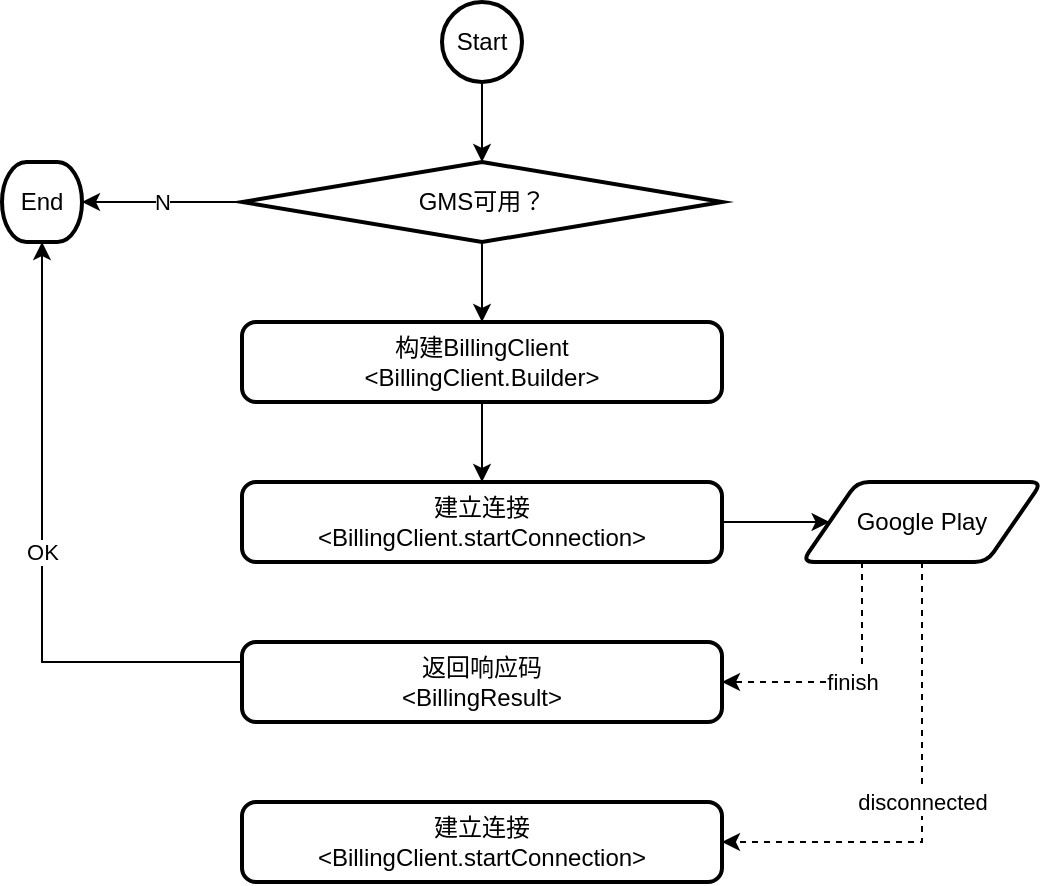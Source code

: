 <mxfile version="12.2.2" type="github" pages="1"><diagram id="brxKucpQ4XSAwI68gNvu" name="Page-1"><mxGraphModel dx="1662" dy="762" grid="1" gridSize="10" guides="1" tooltips="1" connect="1" arrows="1" fold="1" page="1" pageScale="1" pageWidth="2339" pageHeight="3300" math="0" shadow="0"><root><mxCell id="0"/><mxCell id="1" parent="0"/><mxCell id="YImrFx-hV4mO0tuUi706-10" value="N" style="edgeStyle=orthogonalEdgeStyle;rounded=0;orthogonalLoop=1;jettySize=auto;html=1;exitX=0;exitY=0.5;exitDx=0;exitDy=0;exitPerimeter=0;entryX=1;entryY=0.5;entryDx=0;entryDy=0;entryPerimeter=0;" edge="1" parent="1" source="YImrFx-hV4mO0tuUi706-5" target="YImrFx-hV4mO0tuUi706-9"><mxGeometry relative="1" as="geometry"/></mxCell><mxCell id="YImrFx-hV4mO0tuUi706-12" style="edgeStyle=orthogonalEdgeStyle;rounded=0;orthogonalLoop=1;jettySize=auto;html=1;exitX=0.5;exitY=1;exitDx=0;exitDy=0;exitPerimeter=0;" edge="1" parent="1" source="YImrFx-hV4mO0tuUi706-5" target="YImrFx-hV4mO0tuUi706-11"><mxGeometry relative="1" as="geometry"/></mxCell><mxCell id="YImrFx-hV4mO0tuUi706-5" value="GMS可用？" style="strokeWidth=2;html=1;shape=mxgraph.flowchart.decision;whiteSpace=wrap;fillColor=none;" vertex="1" parent="1"><mxGeometry x="360" y="200" width="240" height="40" as="geometry"/></mxCell><mxCell id="YImrFx-hV4mO0tuUi706-8" style="edgeStyle=orthogonalEdgeStyle;rounded=0;orthogonalLoop=1;jettySize=auto;html=1;exitX=0.5;exitY=1;exitDx=0;exitDy=0;exitPerimeter=0;entryX=0.5;entryY=0;entryDx=0;entryDy=0;entryPerimeter=0;" edge="1" parent="1" source="YImrFx-hV4mO0tuUi706-7" target="YImrFx-hV4mO0tuUi706-5"><mxGeometry relative="1" as="geometry"/></mxCell><mxCell id="YImrFx-hV4mO0tuUi706-7" value="Start" style="strokeWidth=2;html=1;shape=mxgraph.flowchart.start_2;whiteSpace=wrap;fillColor=none;" vertex="1" parent="1"><mxGeometry x="460" y="120" width="40" height="40" as="geometry"/></mxCell><mxCell id="YImrFx-hV4mO0tuUi706-9" value="End" style="strokeWidth=2;html=1;shape=mxgraph.flowchart.terminator;whiteSpace=wrap;fillColor=none;" vertex="1" parent="1"><mxGeometry x="240" y="200" width="40" height="40" as="geometry"/></mxCell><mxCell id="YImrFx-hV4mO0tuUi706-14" style="edgeStyle=orthogonalEdgeStyle;rounded=0;orthogonalLoop=1;jettySize=auto;html=1;exitX=0.5;exitY=1;exitDx=0;exitDy=0;entryX=0.5;entryY=0;entryDx=0;entryDy=0;" edge="1" parent="1" source="YImrFx-hV4mO0tuUi706-11" target="YImrFx-hV4mO0tuUi706-13"><mxGeometry relative="1" as="geometry"/></mxCell><mxCell id="YImrFx-hV4mO0tuUi706-11" value="构建BillingClient&lt;br&gt;&amp;lt;BillingClient.Builder&amp;gt;" style="rounded=1;whiteSpace=wrap;html=1;absoluteArcSize=1;arcSize=14;strokeWidth=2;fillColor=none;" vertex="1" parent="1"><mxGeometry x="360" y="280" width="240" height="40" as="geometry"/></mxCell><mxCell id="YImrFx-hV4mO0tuUi706-20" style="edgeStyle=orthogonalEdgeStyle;rounded=0;orthogonalLoop=1;jettySize=auto;html=1;exitX=1;exitY=0.5;exitDx=0;exitDy=0;entryX=0;entryY=0.5;entryDx=0;entryDy=0;" edge="1" parent="1" source="YImrFx-hV4mO0tuUi706-13" target="YImrFx-hV4mO0tuUi706-19"><mxGeometry relative="1" as="geometry"/></mxCell><mxCell id="YImrFx-hV4mO0tuUi706-13" value="建立连接&lt;br&gt;&amp;lt;BillingClient.startConnection&amp;gt;" style="rounded=1;whiteSpace=wrap;html=1;absoluteArcSize=1;arcSize=14;strokeWidth=2;fillColor=none;" vertex="1" parent="1"><mxGeometry x="360" y="360" width="240" height="40" as="geometry"/></mxCell><mxCell id="YImrFx-hV4mO0tuUi706-23" value="finish" style="edgeStyle=orthogonalEdgeStyle;rounded=0;orthogonalLoop=1;jettySize=auto;html=1;exitX=0.25;exitY=1;exitDx=0;exitDy=0;entryX=1;entryY=0.5;entryDx=0;entryDy=0;dashed=1;" edge="1" parent="1" source="YImrFx-hV4mO0tuUi706-19" target="YImrFx-hV4mO0tuUi706-21"><mxGeometry relative="1" as="geometry"/></mxCell><mxCell id="YImrFx-hV4mO0tuUi706-24" value="disconnected" style="edgeStyle=orthogonalEdgeStyle;rounded=0;orthogonalLoop=1;jettySize=auto;html=1;exitX=0.5;exitY=1;exitDx=0;exitDy=0;entryX=1;entryY=0.5;entryDx=0;entryDy=0;dashed=1;" edge="1" parent="1" source="YImrFx-hV4mO0tuUi706-19" target="YImrFx-hV4mO0tuUi706-22"><mxGeometry relative="1" as="geometry"/></mxCell><mxCell id="YImrFx-hV4mO0tuUi706-19" value="Google Play" style="shape=parallelogram;html=1;strokeWidth=2;perimeter=parallelogramPerimeter;whiteSpace=wrap;rounded=1;arcSize=12;size=0.23;fillColor=none;" vertex="1" parent="1"><mxGeometry x="640" y="360" width="120" height="40" as="geometry"/></mxCell><mxCell id="YImrFx-hV4mO0tuUi706-27" value="OK" style="edgeStyle=orthogonalEdgeStyle;rounded=0;orthogonalLoop=1;jettySize=auto;html=1;exitX=0;exitY=0.25;exitDx=0;exitDy=0;entryX=0.5;entryY=1;entryDx=0;entryDy=0;entryPerimeter=0;" edge="1" parent="1" source="YImrFx-hV4mO0tuUi706-21" target="YImrFx-hV4mO0tuUi706-9"><mxGeometry relative="1" as="geometry"/></mxCell><mxCell id="YImrFx-hV4mO0tuUi706-21" value="返回响应码&lt;br&gt;&amp;lt;BillingResult&amp;gt;" style="rounded=1;whiteSpace=wrap;html=1;absoluteArcSize=1;arcSize=14;strokeWidth=2;fillColor=none;" vertex="1" parent="1"><mxGeometry x="360" y="440" width="240" height="40" as="geometry"/></mxCell><mxCell id="YImrFx-hV4mO0tuUi706-22" value="建立连接&lt;br&gt;&amp;lt;BillingClient.startConnection&amp;gt;" style="rounded=1;whiteSpace=wrap;html=1;absoluteArcSize=1;arcSize=14;strokeWidth=2;fillColor=none;" vertex="1" parent="1"><mxGeometry x="360" y="520" width="240" height="40" as="geometry"/></mxCell></root></mxGraphModel></diagram></mxfile>